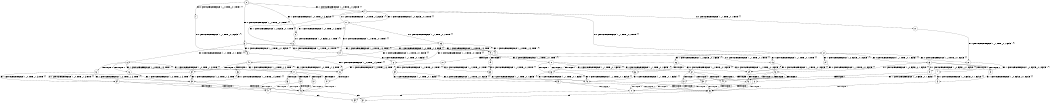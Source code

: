 digraph BCG {
size = "7, 10.5";
center = TRUE;
node [shape = circle];
0 [peripheries = 2];
0 -> 1 [label = "EX !0 !ATOMIC_EXCH_BRANCH (1, +1, TRUE, +0, 1, TRUE) !{}"];
0 -> 2 [label = "EX !1 !ATOMIC_EXCH_BRANCH (1, +0, TRUE, +1, 3, FALSE) !{}"];
0 -> 3 [label = "EX !0 !ATOMIC_EXCH_BRANCH (1, +1, TRUE, +0, 1, TRUE) !{}"];
0 -> 4 [label = "EX !1 !ATOMIC_EXCH_BRANCH (1, +0, TRUE, +1, 3, FALSE) !{}"];
1 -> 5 [label = "EX !0 !ATOMIC_EXCH_BRANCH (1, +1, TRUE, +0, 1, FALSE) !{}"];
2 -> 6 [label = "EX !1 !ATOMIC_EXCH_BRANCH (1, +0, FALSE, +0, 1, TRUE) !{}"];
3 -> 5 [label = "EX !0 !ATOMIC_EXCH_BRANCH (1, +1, TRUE, +0, 1, FALSE) !{}"];
3 -> 7 [label = "EX !1 !ATOMIC_EXCH_BRANCH (1, +0, TRUE, +1, 3, TRUE) !{}"];
3 -> 8 [label = "EX !0 !ATOMIC_EXCH_BRANCH (1, +1, TRUE, +0, 1, FALSE) !{}"];
3 -> 9 [label = "EX !1 !ATOMIC_EXCH_BRANCH (1, +0, TRUE, +1, 3, TRUE) !{}"];
4 -> 6 [label = "EX !1 !ATOMIC_EXCH_BRANCH (1, +0, FALSE, +0, 1, TRUE) !{}"];
4 -> 10 [label = "EX !0 !ATOMIC_EXCH_BRANCH (1, +1, TRUE, +0, 1, TRUE) !{}"];
4 -> 11 [label = "EX !1 !ATOMIC_EXCH_BRANCH (1, +0, FALSE, +0, 1, TRUE) !{}"];
4 -> 12 [label = "EX !0 !ATOMIC_EXCH_BRANCH (1, +1, TRUE, +0, 1, TRUE) !{}"];
5 -> 13 [label = "EX !1 !ATOMIC_EXCH_BRANCH (1, +0, TRUE, +1, 3, TRUE) !{}"];
6 -> 14 [label = "EX !0 !ATOMIC_EXCH_BRANCH (1, +1, TRUE, +0, 1, TRUE) !{}"];
7 -> 15 [label = "EX !0 !ATOMIC_EXCH_BRANCH (1, +1, TRUE, +0, 1, TRUE) !{}"];
8 -> 13 [label = "EX !1 !ATOMIC_EXCH_BRANCH (1, +0, TRUE, +1, 3, TRUE) !{}"];
8 -> 16 [label = "TERMINATE !0"];
8 -> 17 [label = "EX !1 !ATOMIC_EXCH_BRANCH (1, +0, TRUE, +1, 3, TRUE) !{}"];
8 -> 18 [label = "TERMINATE !0"];
9 -> 15 [label = "EX !0 !ATOMIC_EXCH_BRANCH (1, +1, TRUE, +0, 1, TRUE) !{}"];
9 -> 19 [label = "TERMINATE !1"];
9 -> 20 [label = "EX !0 !ATOMIC_EXCH_BRANCH (1, +1, TRUE, +0, 1, TRUE) !{}"];
9 -> 21 [label = "TERMINATE !1"];
10 -> 22 [label = "EX !0 !ATOMIC_EXCH_BRANCH (1, +1, TRUE, +0, 1, FALSE) !{}"];
11 -> 2 [label = "EX !1 !ATOMIC_EXCH_BRANCH (1, +0, TRUE, +1, 3, FALSE) !{}"];
11 -> 14 [label = "EX !0 !ATOMIC_EXCH_BRANCH (1, +1, TRUE, +0, 1, TRUE) !{}"];
11 -> 4 [label = "EX !1 !ATOMIC_EXCH_BRANCH (1, +0, TRUE, +1, 3, FALSE) !{}"];
11 -> 23 [label = "EX !0 !ATOMIC_EXCH_BRANCH (1, +1, TRUE, +0, 1, TRUE) !{}"];
12 -> 22 [label = "EX !0 !ATOMIC_EXCH_BRANCH (1, +1, TRUE, +0, 1, FALSE) !{}"];
12 -> 24 [label = "EX !1 !ATOMIC_EXCH_BRANCH (1, +0, FALSE, +0, 1, FALSE) !{}"];
12 -> 25 [label = "EX !0 !ATOMIC_EXCH_BRANCH (1, +1, TRUE, +0, 1, FALSE) !{}"];
12 -> 26 [label = "EX !1 !ATOMIC_EXCH_BRANCH (1, +0, FALSE, +0, 1, FALSE) !{}"];
13 -> 27 [label = "TERMINATE !0"];
14 -> 28 [label = "EX !0 !ATOMIC_EXCH_BRANCH (1, +1, TRUE, +0, 1, FALSE) !{}"];
15 -> 29 [label = "EX !0 !ATOMIC_EXCH_BRANCH (1, +1, TRUE, +0, 1, FALSE) !{}"];
16 -> 30 [label = "EX !1 !ATOMIC_EXCH_BRANCH (1, +0, TRUE, +1, 3, TRUE) !{}"];
17 -> 27 [label = "TERMINATE !0"];
17 -> 31 [label = "TERMINATE !1"];
17 -> 32 [label = "TERMINATE !0"];
17 -> 33 [label = "TERMINATE !1"];
18 -> 30 [label = "EX !1 !ATOMIC_EXCH_BRANCH (1, +0, TRUE, +1, 3, TRUE) !{}"];
18 -> 34 [label = "EX !1 !ATOMIC_EXCH_BRANCH (1, +0, TRUE, +1, 3, TRUE) !{}"];
19 -> 35 [label = "EX !0 !ATOMIC_EXCH_BRANCH (1, +1, TRUE, +0, 1, TRUE) !{}"];
20 -> 29 [label = "EX !0 !ATOMIC_EXCH_BRANCH (1, +1, TRUE, +0, 1, FALSE) !{}"];
20 -> 36 [label = "TERMINATE !1"];
20 -> 37 [label = "EX !0 !ATOMIC_EXCH_BRANCH (1, +1, TRUE, +0, 1, FALSE) !{}"];
20 -> 38 [label = "TERMINATE !1"];
21 -> 35 [label = "EX !0 !ATOMIC_EXCH_BRANCH (1, +1, TRUE, +0, 1, TRUE) !{}"];
21 -> 39 [label = "EX !0 !ATOMIC_EXCH_BRANCH (1, +1, TRUE, +0, 1, TRUE) !{}"];
22 -> 40 [label = "EX !1 !ATOMIC_EXCH_BRANCH (1, +0, FALSE, +0, 1, FALSE) !{}"];
23 -> 28 [label = "EX !0 !ATOMIC_EXCH_BRANCH (1, +1, TRUE, +0, 1, FALSE) !{}"];
23 -> 7 [label = "EX !1 !ATOMIC_EXCH_BRANCH (1, +0, TRUE, +1, 3, TRUE) !{}"];
23 -> 41 [label = "EX !0 !ATOMIC_EXCH_BRANCH (1, +1, TRUE, +0, 1, FALSE) !{}"];
23 -> 9 [label = "EX !1 !ATOMIC_EXCH_BRANCH (1, +0, TRUE, +1, 3, TRUE) !{}"];
24 -> 29 [label = "EX !0 !ATOMIC_EXCH_BRANCH (1, +1, TRUE, +0, 1, FALSE) !{}"];
25 -> 40 [label = "EX !1 !ATOMIC_EXCH_BRANCH (1, +0, FALSE, +0, 1, FALSE) !{}"];
25 -> 42 [label = "TERMINATE !0"];
25 -> 43 [label = "EX !1 !ATOMIC_EXCH_BRANCH (1, +0, FALSE, +0, 1, FALSE) !{}"];
25 -> 44 [label = "TERMINATE !0"];
26 -> 29 [label = "EX !0 !ATOMIC_EXCH_BRANCH (1, +1, TRUE, +0, 1, FALSE) !{}"];
26 -> 36 [label = "TERMINATE !1"];
26 -> 37 [label = "EX !0 !ATOMIC_EXCH_BRANCH (1, +1, TRUE, +0, 1, FALSE) !{}"];
26 -> 38 [label = "TERMINATE !1"];
27 -> 45 [label = "TERMINATE !1"];
28 -> 13 [label = "EX !1 !ATOMIC_EXCH_BRANCH (1, +0, TRUE, +1, 3, TRUE) !{}"];
29 -> 46 [label = "TERMINATE !0"];
30 -> 45 [label = "TERMINATE !1"];
31 -> 45 [label = "TERMINATE !0"];
32 -> 45 [label = "TERMINATE !1"];
32 -> 47 [label = "TERMINATE !1"];
33 -> 45 [label = "TERMINATE !0"];
33 -> 47 [label = "TERMINATE !0"];
34 -> 45 [label = "TERMINATE !1"];
34 -> 47 [label = "TERMINATE !1"];
35 -> 48 [label = "EX !0 !ATOMIC_EXCH_BRANCH (1, +1, TRUE, +0, 1, FALSE) !{}"];
36 -> 48 [label = "EX !0 !ATOMIC_EXCH_BRANCH (1, +1, TRUE, +0, 1, FALSE) !{}"];
37 -> 46 [label = "TERMINATE !0"];
37 -> 49 [label = "TERMINATE !1"];
37 -> 50 [label = "TERMINATE !0"];
37 -> 51 [label = "TERMINATE !1"];
38 -> 48 [label = "EX !0 !ATOMIC_EXCH_BRANCH (1, +1, TRUE, +0, 1, FALSE) !{}"];
38 -> 52 [label = "EX !0 !ATOMIC_EXCH_BRANCH (1, +1, TRUE, +0, 1, FALSE) !{}"];
39 -> 48 [label = "EX !0 !ATOMIC_EXCH_BRANCH (1, +1, TRUE, +0, 1, FALSE) !{}"];
39 -> 52 [label = "EX !0 !ATOMIC_EXCH_BRANCH (1, +1, TRUE, +0, 1, FALSE) !{}"];
40 -> 46 [label = "TERMINATE !0"];
41 -> 13 [label = "EX !1 !ATOMIC_EXCH_BRANCH (1, +0, TRUE, +1, 3, TRUE) !{}"];
41 -> 53 [label = "TERMINATE !0"];
41 -> 17 [label = "EX !1 !ATOMIC_EXCH_BRANCH (1, +0, TRUE, +1, 3, TRUE) !{}"];
41 -> 54 [label = "TERMINATE !0"];
42 -> 55 [label = "EX !1 !ATOMIC_EXCH_BRANCH (1, +0, FALSE, +0, 1, FALSE) !{}"];
43 -> 46 [label = "TERMINATE !0"];
43 -> 49 [label = "TERMINATE !1"];
43 -> 50 [label = "TERMINATE !0"];
43 -> 51 [label = "TERMINATE !1"];
44 -> 55 [label = "EX !1 !ATOMIC_EXCH_BRANCH (1, +0, FALSE, +0, 1, FALSE) !{}"];
44 -> 56 [label = "EX !1 !ATOMIC_EXCH_BRANCH (1, +0, FALSE, +0, 1, FALSE) !{}"];
45 -> 57 [label = "exit"];
46 -> 58 [label = "TERMINATE !1"];
47 -> 59 [label = "exit"];
48 -> 58 [label = "TERMINATE !0"];
49 -> 58 [label = "TERMINATE !0"];
50 -> 58 [label = "TERMINATE !1"];
50 -> 60 [label = "TERMINATE !1"];
51 -> 58 [label = "TERMINATE !0"];
51 -> 60 [label = "TERMINATE !0"];
52 -> 58 [label = "TERMINATE !0"];
52 -> 60 [label = "TERMINATE !0"];
53 -> 30 [label = "EX !1 !ATOMIC_EXCH_BRANCH (1, +0, TRUE, +1, 3, TRUE) !{}"];
54 -> 30 [label = "EX !1 !ATOMIC_EXCH_BRANCH (1, +0, TRUE, +1, 3, TRUE) !{}"];
54 -> 34 [label = "EX !1 !ATOMIC_EXCH_BRANCH (1, +0, TRUE, +1, 3, TRUE) !{}"];
55 -> 58 [label = "TERMINATE !1"];
56 -> 58 [label = "TERMINATE !1"];
56 -> 60 [label = "TERMINATE !1"];
58 -> 57 [label = "exit"];
60 -> 59 [label = "exit"];
}
